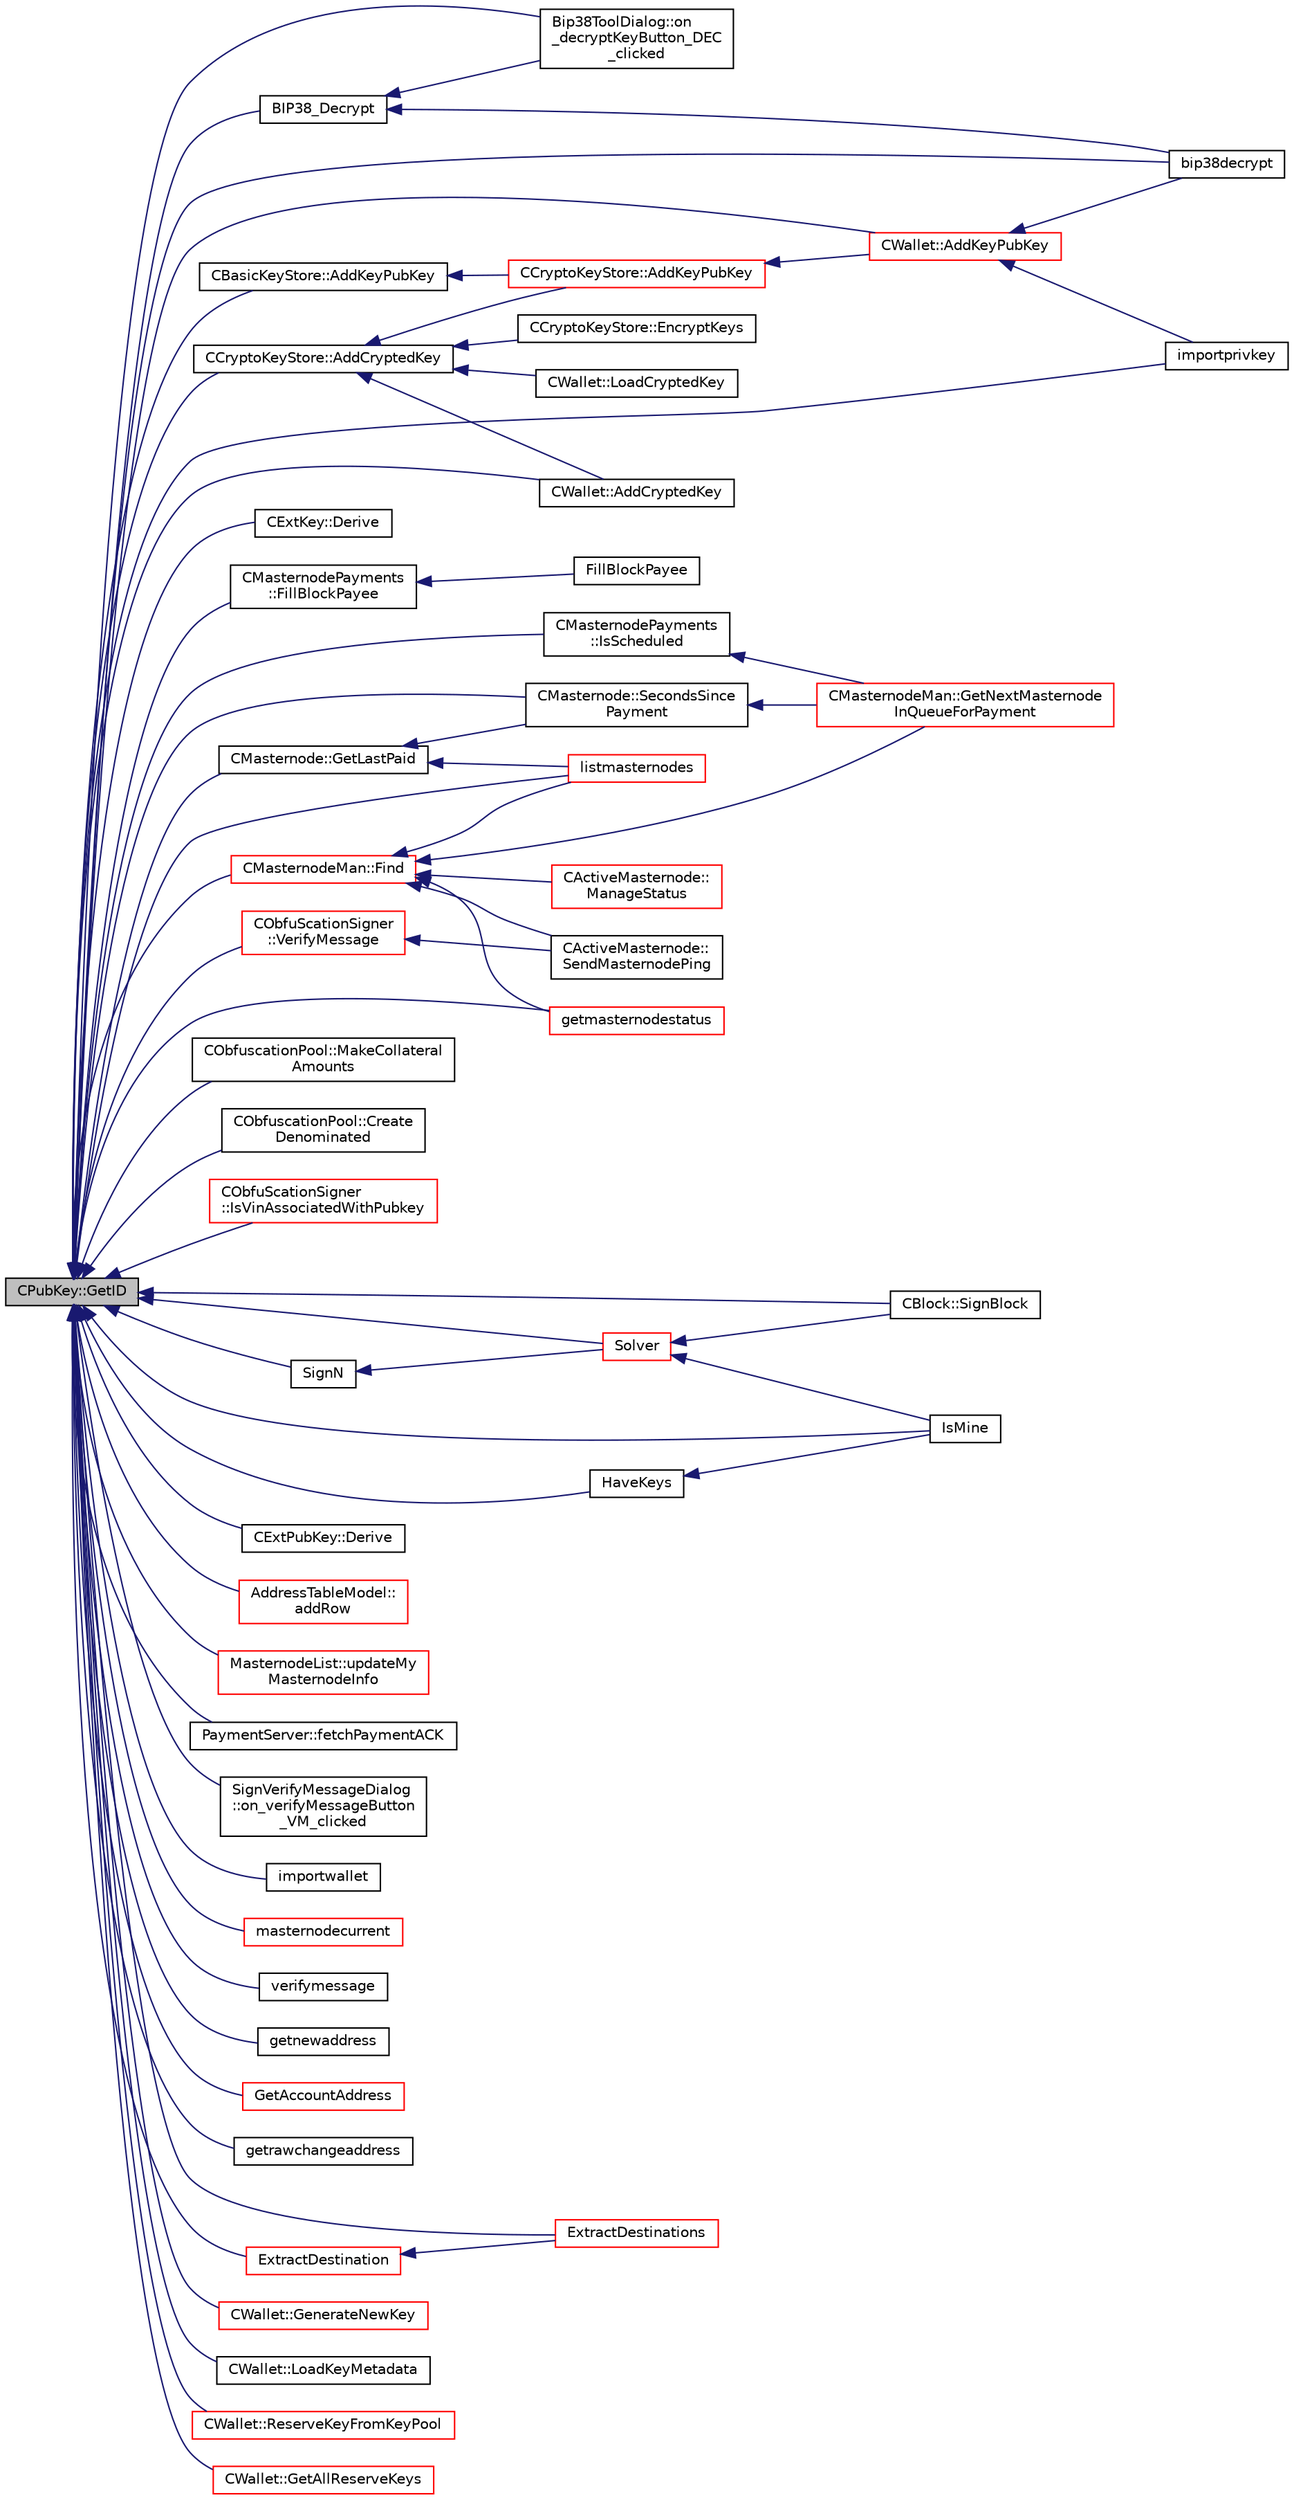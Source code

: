 digraph "CPubKey::GetID"
{
  edge [fontname="Helvetica",fontsize="10",labelfontname="Helvetica",labelfontsize="10"];
  node [fontname="Helvetica",fontsize="10",shape=record];
  rankdir="LR";
  Node299 [label="CPubKey::GetID",height=0.2,width=0.4,color="black", fillcolor="grey75", style="filled", fontcolor="black"];
  Node299 -> Node300 [dir="back",color="midnightblue",fontsize="10",style="solid",fontname="Helvetica"];
  Node300 [label="BIP38_Decrypt",height=0.2,width=0.4,color="black", fillcolor="white", style="filled",URL="$bip38_8h.html#a3a8abd78d8750c4c7622d7acd3815743"];
  Node300 -> Node301 [dir="back",color="midnightblue",fontsize="10",style="solid",fontname="Helvetica"];
  Node301 [label="Bip38ToolDialog::on\l_decryptKeyButton_DEC\l_clicked",height=0.2,width=0.4,color="black", fillcolor="white", style="filled",URL="$class_bip38_tool_dialog.html#a7675f3df0cc4dc22a100052a5b099191"];
  Node300 -> Node302 [dir="back",color="midnightblue",fontsize="10",style="solid",fontname="Helvetica"];
  Node302 [label="bip38decrypt",height=0.2,width=0.4,color="black", fillcolor="white", style="filled",URL="$rpcdump_8cpp.html#a64a0e2e87f6d741efd662ac94080159d"];
  Node299 -> Node303 [dir="back",color="midnightblue",fontsize="10",style="solid",fontname="Helvetica"];
  Node303 [label="CCryptoKeyStore::AddCryptedKey",height=0.2,width=0.4,color="black", fillcolor="white", style="filled",URL="$class_c_crypto_key_store.html#a9f4d2df95008205b2b9784c5f0e8e12b"];
  Node303 -> Node304 [dir="back",color="midnightblue",fontsize="10",style="solid",fontname="Helvetica"];
  Node304 [label="CCryptoKeyStore::AddKeyPubKey",height=0.2,width=0.4,color="red", fillcolor="white", style="filled",URL="$class_c_crypto_key_store.html#a340109b8673267676a34664a76ed3274",tooltip="Add a key to the store. "];
  Node304 -> Node305 [dir="back",color="midnightblue",fontsize="10",style="solid",fontname="Helvetica"];
  Node305 [label="CWallet::AddKeyPubKey",height=0.2,width=0.4,color="red", fillcolor="white", style="filled",URL="$group__map_wallet.html#ga3240da36cd717146296969227a3e0bd5",tooltip="Adds a key to the store, and saves it to disk. "];
  Node305 -> Node307 [dir="back",color="midnightblue",fontsize="10",style="solid",fontname="Helvetica"];
  Node307 [label="importprivkey",height=0.2,width=0.4,color="black", fillcolor="white", style="filled",URL="$rpcdump_8cpp.html#a3a6fdb974fce01220a895393d444e981"];
  Node305 -> Node302 [dir="back",color="midnightblue",fontsize="10",style="solid",fontname="Helvetica"];
  Node303 -> Node309 [dir="back",color="midnightblue",fontsize="10",style="solid",fontname="Helvetica"];
  Node309 [label="CCryptoKeyStore::EncryptKeys",height=0.2,width=0.4,color="black", fillcolor="white", style="filled",URL="$class_c_crypto_key_store.html#a8c0f6b63fb04193df16243c4459b7c61",tooltip="will encrypt previously unencrypted keys "];
  Node303 -> Node310 [dir="back",color="midnightblue",fontsize="10",style="solid",fontname="Helvetica"];
  Node310 [label="CWallet::AddCryptedKey",height=0.2,width=0.4,color="black", fillcolor="white", style="filled",URL="$group__map_wallet.html#ga3e90096a903d49cd751f05fcdb7692ce",tooltip="Adds an encrypted key to the store, and saves it to disk. "];
  Node303 -> Node311 [dir="back",color="midnightblue",fontsize="10",style="solid",fontname="Helvetica"];
  Node311 [label="CWallet::LoadCryptedKey",height=0.2,width=0.4,color="black", fillcolor="white", style="filled",URL="$group__map_wallet.html#ga01fbd78238d4ef833d059f12a7e8ac9f",tooltip="Adds an encrypted key to the store, without saving it to disk (used by LoadWallet) ..."];
  Node299 -> Node312 [dir="back",color="midnightblue",fontsize="10",style="solid",fontname="Helvetica"];
  Node312 [label="CExtKey::Derive",height=0.2,width=0.4,color="black", fillcolor="white", style="filled",URL="$struct_c_ext_key.html#a589df63664c6d12bfe071b747a245b1d"];
  Node299 -> Node313 [dir="back",color="midnightblue",fontsize="10",style="solid",fontname="Helvetica"];
  Node313 [label="CBasicKeyStore::AddKeyPubKey",height=0.2,width=0.4,color="black", fillcolor="white", style="filled",URL="$class_c_basic_key_store.html#acc2e33f319de88e88f86b0dc79bdcb65",tooltip="Add a key to the store. "];
  Node313 -> Node304 [dir="back",color="midnightblue",fontsize="10",style="solid",fontname="Helvetica"];
  Node299 -> Node314 [dir="back",color="midnightblue",fontsize="10",style="solid",fontname="Helvetica"];
  Node314 [label="CMasternodePayments\l::FillBlockPayee",height=0.2,width=0.4,color="black", fillcolor="white", style="filled",URL="$class_c_masternode_payments.html#a459bf2e3a7e56743663026fd8f6d768d"];
  Node314 -> Node315 [dir="back",color="midnightblue",fontsize="10",style="solid",fontname="Helvetica"];
  Node315 [label="FillBlockPayee",height=0.2,width=0.4,color="black", fillcolor="white", style="filled",URL="$masternode-payments_8h.html#a2bd3aae33d7ebbea97792d1f1abfff03"];
  Node299 -> Node316 [dir="back",color="midnightblue",fontsize="10",style="solid",fontname="Helvetica"];
  Node316 [label="CMasternodePayments\l::IsScheduled",height=0.2,width=0.4,color="black", fillcolor="white", style="filled",URL="$class_c_masternode_payments.html#ae7b481b02b86b14946497bb21e375f1a"];
  Node316 -> Node317 [dir="back",color="midnightblue",fontsize="10",style="solid",fontname="Helvetica"];
  Node317 [label="CMasternodeMan::GetNextMasternode\lInQueueForPayment",height=0.2,width=0.4,color="red", fillcolor="white", style="filled",URL="$class_c_masternode_man.html#af90f3376d7f264536207b08e2fc395d8",tooltip="Find an entry in the masternode list that is next to be paid. "];
  Node299 -> Node320 [dir="back",color="midnightblue",fontsize="10",style="solid",fontname="Helvetica"];
  Node320 [label="CMasternode::SecondsSince\lPayment",height=0.2,width=0.4,color="black", fillcolor="white", style="filled",URL="$class_c_masternode.html#a7579b584c45fe164b39a3adc15f1ebe9"];
  Node320 -> Node317 [dir="back",color="midnightblue",fontsize="10",style="solid",fontname="Helvetica"];
  Node299 -> Node321 [dir="back",color="midnightblue",fontsize="10",style="solid",fontname="Helvetica"];
  Node321 [label="CMasternode::GetLastPaid",height=0.2,width=0.4,color="black", fillcolor="white", style="filled",URL="$class_c_masternode.html#a303e8288ffe803c68d8cc31224a35cdd"];
  Node321 -> Node320 [dir="back",color="midnightblue",fontsize="10",style="solid",fontname="Helvetica"];
  Node321 -> Node322 [dir="back",color="midnightblue",fontsize="10",style="solid",fontname="Helvetica"];
  Node322 [label="listmasternodes",height=0.2,width=0.4,color="red", fillcolor="white", style="filled",URL="$rpcmasternode_8cpp.html#a7670cc32a8bffbd99760becd8d33357a"];
  Node299 -> Node323 [dir="back",color="midnightblue",fontsize="10",style="solid",fontname="Helvetica"];
  Node323 [label="CMasternodeMan::Find",height=0.2,width=0.4,color="red", fillcolor="white", style="filled",URL="$class_c_masternode_man.html#a3d34836c6992d29c485ba94a0c1e0ae6",tooltip="Find an entry. "];
  Node323 -> Node324 [dir="back",color="midnightblue",fontsize="10",style="solid",fontname="Helvetica"];
  Node324 [label="CActiveMasternode::\lManageStatus",height=0.2,width=0.4,color="red", fillcolor="white", style="filled",URL="$class_c_active_masternode.html#a8004b3b2100da7dcfedbd1e959633e51",tooltip="Manage status of main Masternode. "];
  Node323 -> Node327 [dir="back",color="midnightblue",fontsize="10",style="solid",fontname="Helvetica"];
  Node327 [label="CActiveMasternode::\lSendMasternodePing",height=0.2,width=0.4,color="black", fillcolor="white", style="filled",URL="$class_c_active_masternode.html#ae30a82106f2c0b6875344e39e49393c2",tooltip="Ping Masternode. "];
  Node323 -> Node317 [dir="back",color="midnightblue",fontsize="10",style="solid",fontname="Helvetica"];
  Node323 -> Node322 [dir="back",color="midnightblue",fontsize="10",style="solid",fontname="Helvetica"];
  Node323 -> Node354 [dir="back",color="midnightblue",fontsize="10",style="solid",fontname="Helvetica"];
  Node354 [label="getmasternodestatus",height=0.2,width=0.4,color="red", fillcolor="white", style="filled",URL="$rpcmasternode_8cpp.html#abef23ff79746db353d81f356e3fe938e"];
  Node299 -> Node356 [dir="back",color="midnightblue",fontsize="10",style="solid",fontname="Helvetica"];
  Node356 [label="CObfuscationPool::MakeCollateral\lAmounts",height=0.2,width=0.4,color="black", fillcolor="white", style="filled",URL="$class_c_obfuscation_pool.html#a7496f4e868d633d45b9c92af0cc56ac5",tooltip="Split up large inputs or make fee sized inputs. "];
  Node299 -> Node357 [dir="back",color="midnightblue",fontsize="10",style="solid",fontname="Helvetica"];
  Node357 [label="CObfuscationPool::Create\lDenominated",height=0.2,width=0.4,color="black", fillcolor="white", style="filled",URL="$class_c_obfuscation_pool.html#a95e6023ca617da294132311b30179c55"];
  Node299 -> Node358 [dir="back",color="midnightblue",fontsize="10",style="solid",fontname="Helvetica"];
  Node358 [label="CObfuScationSigner\l::IsVinAssociatedWithPubkey",height=0.2,width=0.4,color="red", fillcolor="white", style="filled",URL="$class_c_obfu_scation_signer.html#ae52356535949db63ac24a3815c0ca117",tooltip="Is the inputs associated with this public key? (and there is 10000 DIV - checking if valid masternode..."];
  Node299 -> Node360 [dir="back",color="midnightblue",fontsize="10",style="solid",fontname="Helvetica"];
  Node360 [label="CObfuScationSigner\l::VerifyMessage",height=0.2,width=0.4,color="red", fillcolor="white", style="filled",URL="$class_c_obfu_scation_signer.html#aaf770086b8defa6568da76bee8fb5269",tooltip="Verify the message, returns true if succcessful. "];
  Node360 -> Node327 [dir="back",color="midnightblue",fontsize="10",style="solid",fontname="Helvetica"];
  Node299 -> Node375 [dir="back",color="midnightblue",fontsize="10",style="solid",fontname="Helvetica"];
  Node375 [label="CBlock::SignBlock",height=0.2,width=0.4,color="black", fillcolor="white", style="filled",URL="$class_c_block.html#a9bb6e84becb89ae53a2251d28732420c"];
  Node299 -> Node376 [dir="back",color="midnightblue",fontsize="10",style="solid",fontname="Helvetica"];
  Node376 [label="CExtPubKey::Derive",height=0.2,width=0.4,color="black", fillcolor="white", style="filled",URL="$struct_c_ext_pub_key.html#a2dae8fcc00b9617589dd0b1444f95ec8"];
  Node299 -> Node377 [dir="back",color="midnightblue",fontsize="10",style="solid",fontname="Helvetica"];
  Node377 [label="AddressTableModel::\laddRow",height=0.2,width=0.4,color="red", fillcolor="white", style="filled",URL="$class_address_table_model.html#aa72edd2a093a6e9318639d69d3a23488"];
  Node299 -> Node301 [dir="back",color="midnightblue",fontsize="10",style="solid",fontname="Helvetica"];
  Node299 -> Node382 [dir="back",color="midnightblue",fontsize="10",style="solid",fontname="Helvetica"];
  Node382 [label="MasternodeList::updateMy\lMasternodeInfo",height=0.2,width=0.4,color="red", fillcolor="white", style="filled",URL="$class_masternode_list.html#aab24be7fcf713ad32d557e163cbd3d8d"];
  Node299 -> Node383 [dir="back",color="midnightblue",fontsize="10",style="solid",fontname="Helvetica"];
  Node383 [label="PaymentServer::fetchPaymentACK",height=0.2,width=0.4,color="black", fillcolor="white", style="filled",URL="$class_payment_server.html#ab846f9e8778e5cc878b644133e8628f1"];
  Node299 -> Node384 [dir="back",color="midnightblue",fontsize="10",style="solid",fontname="Helvetica"];
  Node384 [label="SignVerifyMessageDialog\l::on_verifyMessageButton\l_VM_clicked",height=0.2,width=0.4,color="black", fillcolor="white", style="filled",URL="$class_sign_verify_message_dialog.html#ae37dec200b27f23c409221511447ae1e"];
  Node299 -> Node307 [dir="back",color="midnightblue",fontsize="10",style="solid",fontname="Helvetica"];
  Node299 -> Node385 [dir="back",color="midnightblue",fontsize="10",style="solid",fontname="Helvetica"];
  Node385 [label="importwallet",height=0.2,width=0.4,color="black", fillcolor="white", style="filled",URL="$rpcdump_8cpp.html#a2566d5c9dd1938b74e70398cdb3ac5c1"];
  Node299 -> Node302 [dir="back",color="midnightblue",fontsize="10",style="solid",fontname="Helvetica"];
  Node299 -> Node322 [dir="back",color="midnightblue",fontsize="10",style="solid",fontname="Helvetica"];
  Node299 -> Node386 [dir="back",color="midnightblue",fontsize="10",style="solid",fontname="Helvetica"];
  Node386 [label="masternodecurrent",height=0.2,width=0.4,color="red", fillcolor="white", style="filled",URL="$rpcmasternode_8cpp.html#a12991e9d740341923f120e5be868ac1b"];
  Node299 -> Node354 [dir="back",color="midnightblue",fontsize="10",style="solid",fontname="Helvetica"];
  Node299 -> Node387 [dir="back",color="midnightblue",fontsize="10",style="solid",fontname="Helvetica"];
  Node387 [label="verifymessage",height=0.2,width=0.4,color="black", fillcolor="white", style="filled",URL="$rpcmisc_8cpp.html#ad8fce781dfd9dfd4866bba2a4589141a"];
  Node299 -> Node388 [dir="back",color="midnightblue",fontsize="10",style="solid",fontname="Helvetica"];
  Node388 [label="getnewaddress",height=0.2,width=0.4,color="black", fillcolor="white", style="filled",URL="$rpcwallet_8cpp.html#aead824d845d670fbd8f187ebd4f9a535"];
  Node299 -> Node389 [dir="back",color="midnightblue",fontsize="10",style="solid",fontname="Helvetica"];
  Node389 [label="GetAccountAddress",height=0.2,width=0.4,color="red", fillcolor="white", style="filled",URL="$rpcwallet_8cpp.html#aa3d9baf7a6fc6c9f0a08ec861ca52f59"];
  Node299 -> Node392 [dir="back",color="midnightblue",fontsize="10",style="solid",fontname="Helvetica"];
  Node392 [label="getrawchangeaddress",height=0.2,width=0.4,color="black", fillcolor="white", style="filled",URL="$rpcwallet_8cpp.html#ae71809202b4dcc13d2034c5c72af34da"];
  Node299 -> Node393 [dir="back",color="midnightblue",fontsize="10",style="solid",fontname="Helvetica"];
  Node393 [label="SignN",height=0.2,width=0.4,color="black", fillcolor="white", style="filled",URL="$sign_8cpp.html#a2230b054e152c344e60125bf7f994473"];
  Node393 -> Node394 [dir="back",color="midnightblue",fontsize="10",style="solid",fontname="Helvetica"];
  Node394 [label="Solver",height=0.2,width=0.4,color="red", fillcolor="white", style="filled",URL="$sign_8cpp.html#a8e31b29d5a654a570c493f7aa9c3abd9",tooltip="Sign scriptPubKey with private keys stored in keystore, given transaction hash and hash type..."];
  Node394 -> Node375 [dir="back",color="midnightblue",fontsize="10",style="solid",fontname="Helvetica"];
  Node394 -> Node404 [dir="back",color="midnightblue",fontsize="10",style="solid",fontname="Helvetica"];
  Node404 [label="IsMine",height=0.2,width=0.4,color="black", fillcolor="white", style="filled",URL="$wallet__ismine_8h.html#ae1531a999ac1bfa59d70cfc984f1266b"];
  Node299 -> Node394 [dir="back",color="midnightblue",fontsize="10",style="solid",fontname="Helvetica"];
  Node299 -> Node405 [dir="back",color="midnightblue",fontsize="10",style="solid",fontname="Helvetica"];
  Node405 [label="ExtractDestination",height=0.2,width=0.4,color="red", fillcolor="white", style="filled",URL="$standard_8h.html#a951f7e601746ae076afdf3169ecca2fc"];
  Node405 -> Node472 [dir="back",color="midnightblue",fontsize="10",style="solid",fontname="Helvetica"];
  Node472 [label="ExtractDestinations",height=0.2,width=0.4,color="red", fillcolor="white", style="filled",URL="$standard_8h.html#a49e36ddce090cc66aba405c0755c8be7"];
  Node299 -> Node472 [dir="back",color="midnightblue",fontsize="10",style="solid",fontname="Helvetica"];
  Node299 -> Node501 [dir="back",color="midnightblue",fontsize="10",style="solid",fontname="Helvetica"];
  Node501 [label="CWallet::GenerateNewKey",height=0.2,width=0.4,color="red", fillcolor="white", style="filled",URL="$group__map_wallet.html#ga061fe7f54f80ec40f856b3e6365c2f4a"];
  Node299 -> Node305 [dir="back",color="midnightblue",fontsize="10",style="solid",fontname="Helvetica"];
  Node299 -> Node310 [dir="back",color="midnightblue",fontsize="10",style="solid",fontname="Helvetica"];
  Node299 -> Node511 [dir="back",color="midnightblue",fontsize="10",style="solid",fontname="Helvetica"];
  Node511 [label="CWallet::LoadKeyMetadata",height=0.2,width=0.4,color="black", fillcolor="white", style="filled",URL="$group__map_wallet.html#ga21e6580474514f838dfe1446890085a4",tooltip="Load metadata (used by LoadWallet) "];
  Node299 -> Node506 [dir="back",color="midnightblue",fontsize="10",style="solid",fontname="Helvetica"];
  Node506 [label="CWallet::ReserveKeyFromKeyPool",height=0.2,width=0.4,color="red", fillcolor="white", style="filled",URL="$group___actions.html#ga9921854840668a1856998f041177dd2b"];
  Node299 -> Node512 [dir="back",color="midnightblue",fontsize="10",style="solid",fontname="Helvetica"];
  Node512 [label="CWallet::GetAllReserveKeys",height=0.2,width=0.4,color="red", fillcolor="white", style="filled",URL="$group___actions.html#gaa182f6de943295062748ab42e64c9203"];
  Node299 -> Node513 [dir="back",color="midnightblue",fontsize="10",style="solid",fontname="Helvetica"];
  Node513 [label="HaveKeys",height=0.2,width=0.4,color="black", fillcolor="white", style="filled",URL="$wallet__ismine_8cpp.html#a825478fbb9e96130529467ab5e16047e"];
  Node513 -> Node404 [dir="back",color="midnightblue",fontsize="10",style="solid",fontname="Helvetica"];
  Node299 -> Node404 [dir="back",color="midnightblue",fontsize="10",style="solid",fontname="Helvetica"];
}
